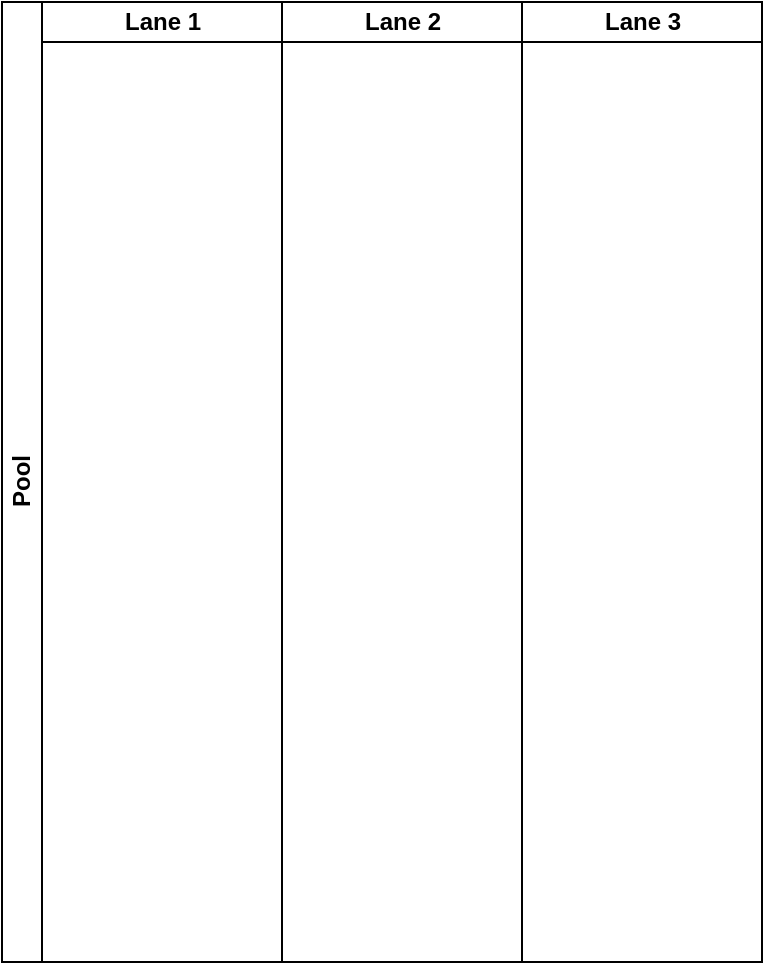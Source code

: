 <mxfile version="14.6.13" type="device"><diagram id="tTNnQsd6PI_egvbfyU5k" name="Seite-1"><mxGraphModel dx="895" dy="952" grid="1" gridSize="10" guides="1" tooltips="1" connect="1" arrows="1" fold="1" page="1" pageScale="1" pageWidth="827" pageHeight="1169" math="0" shadow="0"><root><mxCell id="0"/><mxCell id="1" parent="0"/><mxCell id="38z7dp5HT8xXfgqu0V2m-87" value="Pool" style="swimlane;html=1;childLayout=stackLayout;resizeParent=1;resizeParentMax=0;startSize=20;horizontal=0;horizontalStack=1;" vertex="1" parent="1"><mxGeometry x="40" y="40" width="380" height="480" as="geometry"/></mxCell><mxCell id="38z7dp5HT8xXfgqu0V2m-88" value="Lane 1" style="swimlane;html=1;startSize=20;" vertex="1" parent="38z7dp5HT8xXfgqu0V2m-87"><mxGeometry x="20" width="120" height="480" as="geometry"/></mxCell><mxCell id="38z7dp5HT8xXfgqu0V2m-89" value="Lane 2" style="swimlane;html=1;startSize=20;" vertex="1" parent="38z7dp5HT8xXfgqu0V2m-87"><mxGeometry x="140" width="120" height="480" as="geometry"/></mxCell><mxCell id="38z7dp5HT8xXfgqu0V2m-90" value="Lane 3" style="swimlane;html=1;startSize=20;" vertex="1" parent="38z7dp5HT8xXfgqu0V2m-87"><mxGeometry x="260" width="120" height="480" as="geometry"/></mxCell></root></mxGraphModel></diagram></mxfile>